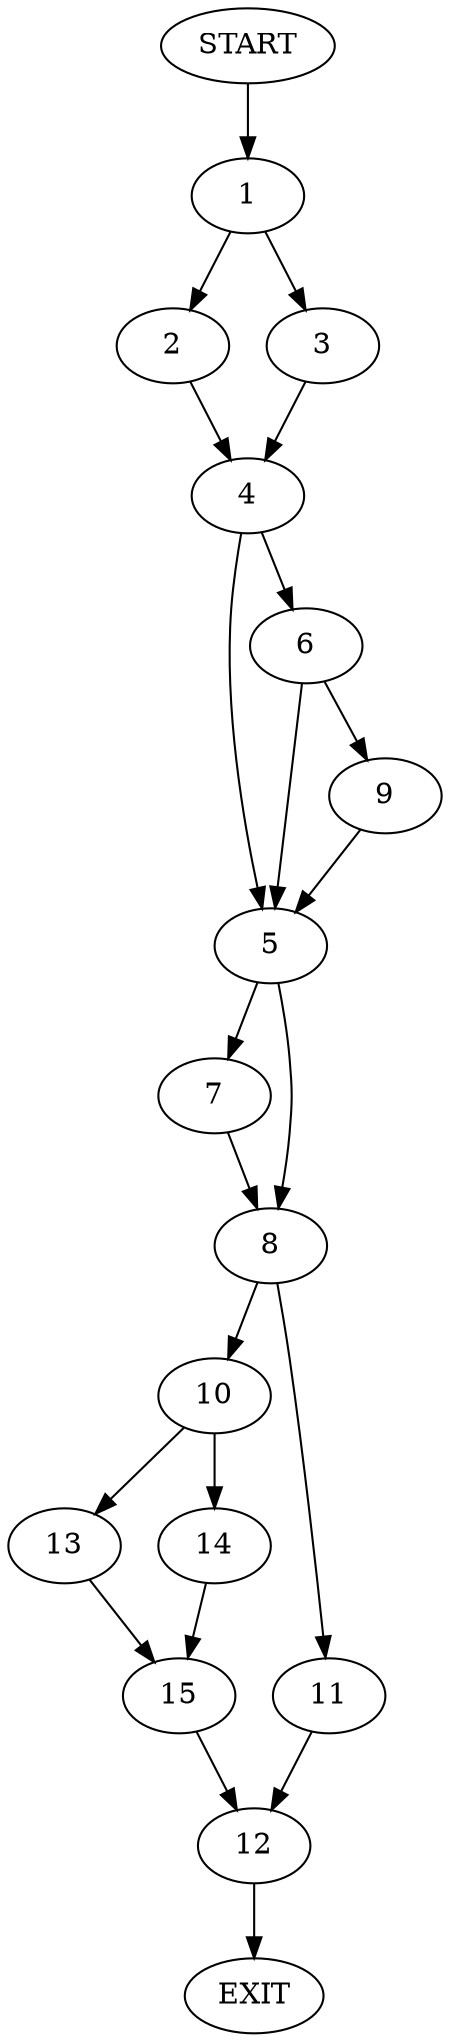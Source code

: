 digraph {
0 [label="START"]
16 [label="EXIT"]
0 -> 1
1 -> 2
1 -> 3
2 -> 4
3 -> 4
4 -> 5
4 -> 6
5 -> 7
5 -> 8
6 -> 5
6 -> 9
9 -> 5
7 -> 8
8 -> 10
8 -> 11
11 -> 12
10 -> 13
10 -> 14
14 -> 15
13 -> 15
15 -> 12
12 -> 16
}
